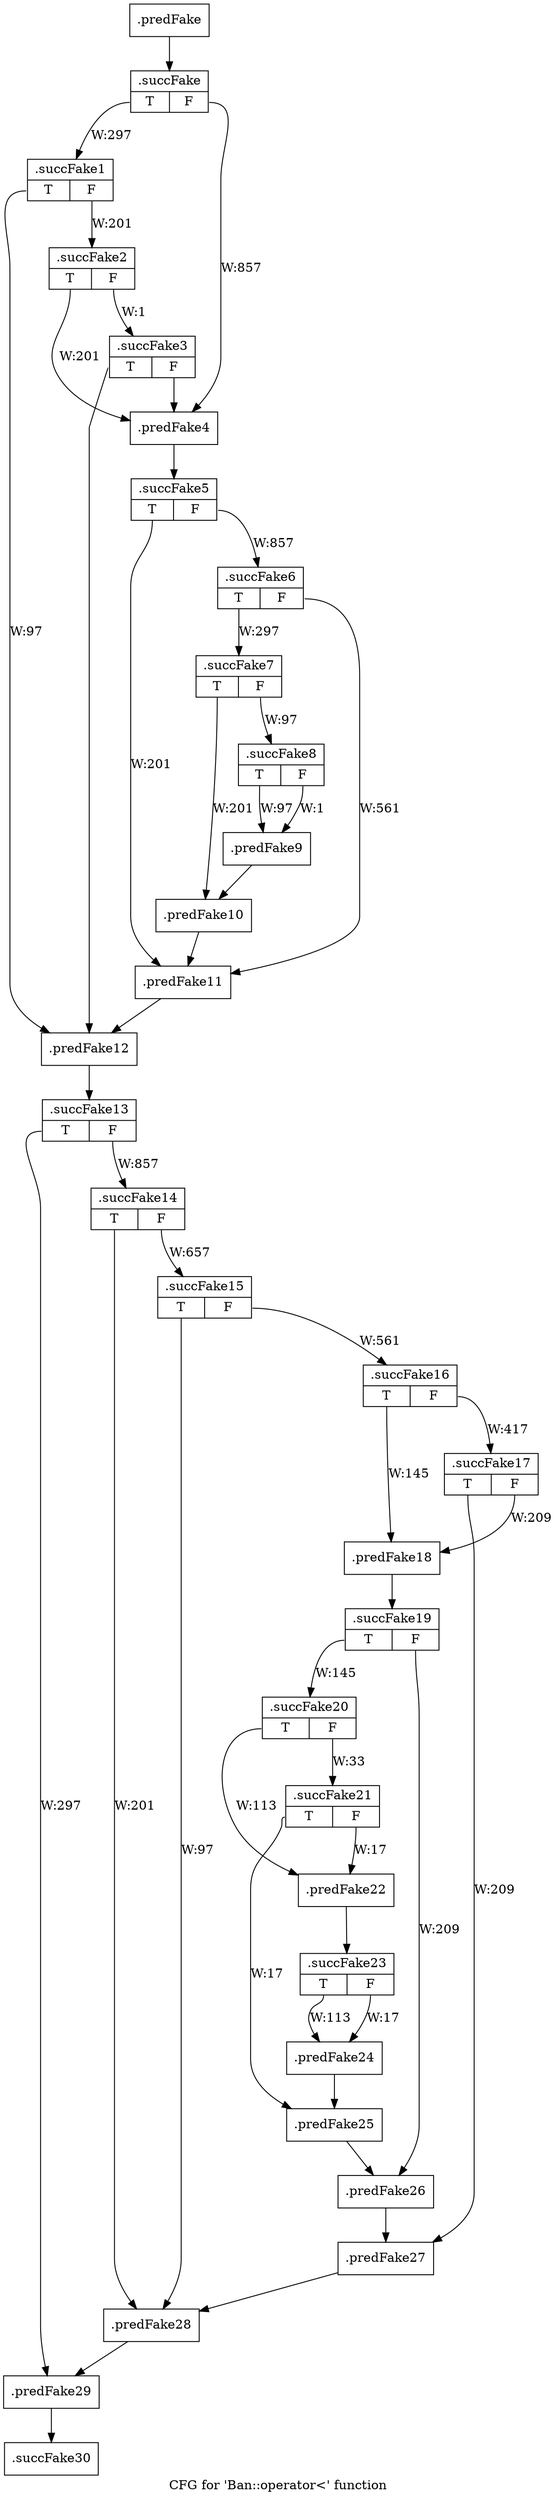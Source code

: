 digraph "CFG for 'Ban::operator\<' function" {
	label="CFG for 'Ban::operator\<' function";

	Node0x3a67640 [shape=record,filename="",linenumber="",label="{.predFake}"];
	Node0x3a67640 -> Node0x3aa80b0[ callList="" memoryops="" filename="../../../../src/ban_s3.cpp" execusionnum="1152"];
	Node0x3aa80b0 [shape=record,filename="../../../../src/ban_s3.cpp",linenumber="189",label="{.succFake|{<s0>T|<s1>F}}"];
	Node0x3aa80b0:s0 -> Node0x3a9e9a0[label="W:297" callList="" memoryops="" filename="../../../../src/ban_s3.cpp" execusionnum="296"];
	Node0x3aa80b0:s1 -> Node0x3a681f0[label="W:857"];
	Node0x3a9e9a0 [shape=record,filename="../../../../src/ban_s3.cpp",linenumber="189",label="{.succFake1|{<s0>T|<s1>F}}"];
	Node0x3a9e9a0:s0 -> Node0x3a68470[label="W:97"];
	Node0x3a9e9a0:s1 -> Node0x3a9ea80[label="W:201" callList="" memoryops="" filename="../../../../src/ban_s3.cpp" execusionnum="200"];
	Node0x3a9ea80 [shape=record,filename="../../../../src/ban_s3.cpp",linenumber="189",label="{.succFake2|{<s0>T|<s1>F}}"];
	Node0x3a9ea80:s0 -> Node0x3a681f0[label="W:201"];
	Node0x3a9ea80:s1 -> Node0x3a9eb60[label="W:1" callList="" memoryops="" filename="../../../../src/ban_s3.cpp" execusionnum="0"];
	Node0x3a9eb60 [shape=record,filename="../../../../src/ban_s3.cpp",linenumber="189",label="{.succFake3|{<s0>T|<s1>F}}"];
	Node0x3a9eb60:s0 -> Node0x3a68470;
	Node0x3a9eb60:s1 -> Node0x3a681f0;
	Node0x3a681f0 [shape=record,filename="../../../../src/ban_s3.cpp",linenumber="189",label="{.predFake4}"];
	Node0x3a681f0 -> Node0x3a9ed50[ callList="" memoryops="" filename="../../../../src/ban_s3.cpp" execusionnum="1056"];
	Node0x3a9ed50 [shape=record,filename="../../../../src/ban_s3.cpp",linenumber="189",label="{.succFake5|{<s0>T|<s1>F}}"];
	Node0x3a9ed50:s0 -> Node0x3a68420[label="W:201"];
	Node0x3a9ed50:s1 -> Node0x3a9ee00[label="W:857" callList="" memoryops="" filename="../../../../src/ban_s3.cpp" execusionnum="856"];
	Node0x3a9ee00 [shape=record,filename="../../../../src/ban_s3.cpp",linenumber="189",label="{.succFake6|{<s0>T|<s1>F}}"];
	Node0x3a9ee00:s0 -> Node0x3a9eee0[label="W:297" callList="" memoryops="" filename="../../../../src/ban_s3.cpp" execusionnum="296"];
	Node0x3a9ee00:s1 -> Node0x3a68420[label="W:561"];
	Node0x3a9eee0 [shape=record,filename="../../../../src/ban_s3.cpp",linenumber="189",label="{.succFake7|{<s0>T|<s1>F}}"];
	Node0x3a9eee0:s0 -> Node0x3a683d0[label="W:201"];
	Node0x3a9eee0:s1 -> Node0x3a9efc0[label="W:97" callList="" memoryops="" filename="../../../../src/ban_s3.cpp" execusionnum="96"];
	Node0x3a9efc0 [shape=record,filename="../../../../src/ban_s3.cpp",linenumber="189",label="{.succFake8|{<s0>T|<s1>F}}"];
	Node0x3a9efc0:s0 -> Node0x3a68380[label="W:97"];
	Node0x3a9efc0:s1 -> Node0x3a68380[label="W:1" callList="" memoryops="" filename="../../../../src/ban_s3.cpp" execusionnum="0"];
	Node0x3a68380 [shape=record,filename="../../../../src/ban_s3.cpp",linenumber="189",label="{.predFake9}"];
	Node0x3a68380 -> Node0x3a683d0[ callList="" memoryops="" filename="../../../../src/ban_s3.cpp" execusionnum="96"];
	Node0x3a683d0 [shape=record,filename="",linenumber="",label="{.predFake10}"];
	Node0x3a683d0 -> Node0x3a68420[ callList="" memoryops="" filename="" execusionnum="296"];
	Node0x3a68420 [shape=record,filename="../../../../src/ban_s3.cpp",linenumber="189",label="{.predFake11}"];
	Node0x3a68420 -> Node0x3a68470[ callList="" memoryops="" filename="../../../../src/ban_s3.cpp" execusionnum="1152"];
	Node0x3a68470 [shape=record,filename="../../../../src/ban_s3.cpp",linenumber="189",label="{.predFake12}"];
	Node0x3a68470 -> Node0x3a9f6d0[ callList="" memoryops="" filename="../../../../src/ban_s3.cpp" execusionnum="1152"];
	Node0x3a9f6d0 [shape=record,filename="../../../../src/ban_s3.cpp",linenumber="198",label="{.succFake13|{<s0>T|<s1>F}}"];
	Node0x3a9f6d0:s0 -> Node0x3a68920[label="W:297"];
	Node0x3a9f6d0:s1 -> Node0x3a9f780[label="W:857" callList="" memoryops="" filename="../../../../src/ban_s3.cpp" execusionnum="856"];
	Node0x3a9f780 [shape=record,filename="../../../../src/ban_s3.cpp",linenumber="198",label="{.succFake14|{<s0>T|<s1>F}}"];
	Node0x3a9f780:s0 -> Node0x3a688d0[label="W:201"];
	Node0x3a9f780:s1 -> Node0x3a9f860[label="W:657" callList="" memoryops="" filename="../../../../src/ban_s3.cpp" execusionnum="656"];
	Node0x3a9f860 [shape=record,filename="../../../../src/ban_s3.cpp",linenumber="198",label="{.succFake15|{<s0>T|<s1>F}}"];
	Node0x3a9f860:s0 -> Node0x3a688d0[label="W:97"];
	Node0x3a9f860:s1 -> Node0x3a9f940[label="W:561" callList="" memoryops="" filename="../../../../src/ban_s3.cpp" execusionnum="560"];
	Node0x3a9f940 [shape=record,filename="../../../../src/ban_s3.cpp",linenumber="198",label="{.succFake16|{<s0>T|<s1>F}}"];
	Node0x3a9f940:s0 -> Node0x3a68600[label="W:145"];
	Node0x3a9f940:s1 -> Node0x3a9fa20[label="W:417" callList="" memoryops="" filename="../../../../src/ban_s3.cpp" execusionnum="416"];
	Node0x3a9fa20 [shape=record,filename="../../../../src/ban_s3.cpp",linenumber="198",label="{.succFake17|{<s0>T|<s1>F}}"];
	Node0x3a9fa20:s0 -> Node0x3a68880[label="W:209"];
	Node0x3a9fa20:s1 -> Node0x3a68600[label="W:209"];
	Node0x3a68600 [shape=record,filename="../../../../src/ban_s3.cpp",linenumber="198",label="{.predFake18}"];
	Node0x3a68600 -> Node0x3a9fc10[ callList="" memoryops="" filename="../../../../src/ban_s3.cpp" execusionnum="352"];
	Node0x3a9fc10 [shape=record,filename="../../../../src/ban_s3.cpp",linenumber="198",label="{.succFake19|{<s0>T|<s1>F}}"];
	Node0x3a9fc10:s0 -> Node0x3a9fcc0[label="W:145" callList="" memoryops="" filename="../../../../src/ban_s3.cpp" execusionnum="144"];
	Node0x3a9fc10:s1 -> Node0x3a68830[label="W:209"];
	Node0x3a9fcc0 [shape=record,filename="../../../../src/ban_s3.cpp",linenumber="198",label="{.succFake20|{<s0>T|<s1>F}}"];
	Node0x3a9fcc0:s0 -> Node0x3a686f0[label="W:113"];
	Node0x3a9fcc0:s1 -> Node0x3a9fda0[label="W:33" callList="" memoryops="" filename="../../../../src/ban_s3.cpp" execusionnum="32"];
	Node0x3a9fda0 [shape=record,filename="../../../../src/ban_s3.cpp",linenumber="198",label="{.succFake21|{<s0>T|<s1>F}}"];
	Node0x3a9fda0:s0 -> Node0x3a687e0[label="W:17"];
	Node0x3a9fda0:s1 -> Node0x3a686f0[label="W:17"];
	Node0x3a686f0 [shape=record,filename="../../../../src/ban_s3.cpp",linenumber="198",label="{.predFake22}"];
	Node0x3a686f0 -> Node0x3aa02b0[ callList="" memoryops="" filename="../../../../src/ban_s3.cpp" execusionnum="128"];
	Node0x3aa02b0 [shape=record,filename="../../../../src/ban_s3.cpp",linenumber="198",label="{.succFake23|{<s0>T|<s1>F}}"];
	Node0x3aa02b0:s0 -> Node0x3a68790[label="W:113" callList="" memoryops="" filename="../../../../src/ban_s3.cpp" execusionnum="112"];
	Node0x3aa02b0:s1 -> Node0x3a68790[label="W:17"];
	Node0x3a68790 [shape=record,filename="../../../../src/ban_s3.cpp",linenumber="198",label="{.predFake24}"];
	Node0x3a68790 -> Node0x3a687e0[ callList="" memoryops="" filename="../../../../src/ban_s3.cpp" execusionnum="128"];
	Node0x3a687e0 [shape=record,filename="",linenumber="",label="{.predFake25}"];
	Node0x3a687e0 -> Node0x3a68830[ callList="" memoryops="" filename="" execusionnum="144"];
	Node0x3a68830 [shape=record,filename="../../../../src/ban_s3.cpp",linenumber="198",label="{.predFake26}"];
	Node0x3a68830 -> Node0x3a68880[ callList="" memoryops="" filename="../../../../src/ban_s3.cpp" execusionnum="352"];
	Node0x3a68880 [shape=record,filename="",linenumber="",label="{.predFake27}"];
	Node0x3a68880 -> Node0x3a688d0[ callList="" memoryops="" filename="" execusionnum="560"];
	Node0x3a688d0 [shape=record,filename="../../../../src/ban_s3.cpp",linenumber="198",label="{.predFake28}"];
	Node0x3a688d0 -> Node0x3a68920[ callList="" memoryops="" filename="../../../../src/ban_s3.cpp" execusionnum="0"];
	Node0x3a68920 [shape=record,filename="../../../../src/ban_s3.cpp",linenumber="198",label="{.predFake29}"];
	Node0x3a68920 -> Node0x3aa08d0[ callList="" memoryops="" filename="../../../../src/ban_s3.cpp" execusionnum="0"];
	Node0x3aa08d0 [shape=record,filename="../../../../src/ban_s3.cpp",linenumber="198",label="{.succFake30}"];
}
